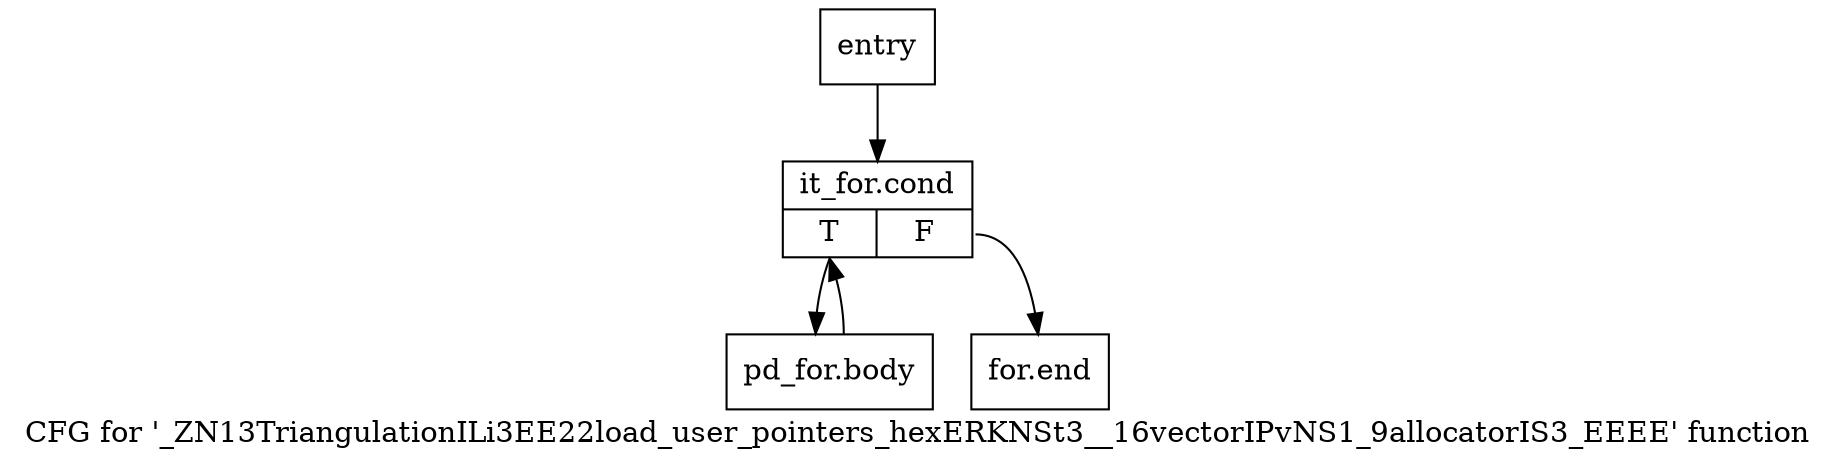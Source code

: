 digraph "CFG for '_ZN13TriangulationILi3EE22load_user_pointers_hexERKNSt3__16vectorIPvNS1_9allocatorIS3_EEEE' function" {
	label="CFG for '_ZN13TriangulationILi3EE22load_user_pointers_hexERKNSt3__16vectorIPvNS1_9allocatorIS3_EEEE' function";

	Node0x7ad68b0 [shape=record,label="{entry}"];
	Node0x7ad68b0 -> Node0x7ad6900;
	Node0x7ad6900 [shape=record,label="{it_for.cond|{<s0>T|<s1>F}}"];
	Node0x7ad6900:s0 -> Node0x7ad6950;
	Node0x7ad6900:s1 -> Node0x7ad69a0;
	Node0x7ad6950 [shape=record,label="{pd_for.body}"];
	Node0x7ad6950 -> Node0x7ad6900;
	Node0x7ad69a0 [shape=record,label="{for.end}"];
}

